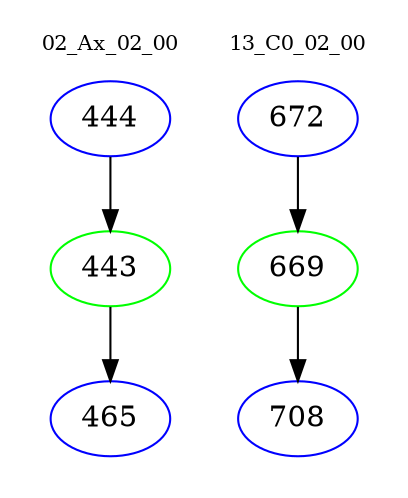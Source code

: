 digraph{
subgraph cluster_0 {
color = white
label = "02_Ax_02_00";
fontsize=10;
T0_444 [label="444", color="blue"]
T0_444 -> T0_443 [color="black"]
T0_443 [label="443", color="green"]
T0_443 -> T0_465 [color="black"]
T0_465 [label="465", color="blue"]
}
subgraph cluster_1 {
color = white
label = "13_C0_02_00";
fontsize=10;
T1_672 [label="672", color="blue"]
T1_672 -> T1_669 [color="black"]
T1_669 [label="669", color="green"]
T1_669 -> T1_708 [color="black"]
T1_708 [label="708", color="blue"]
}
}
